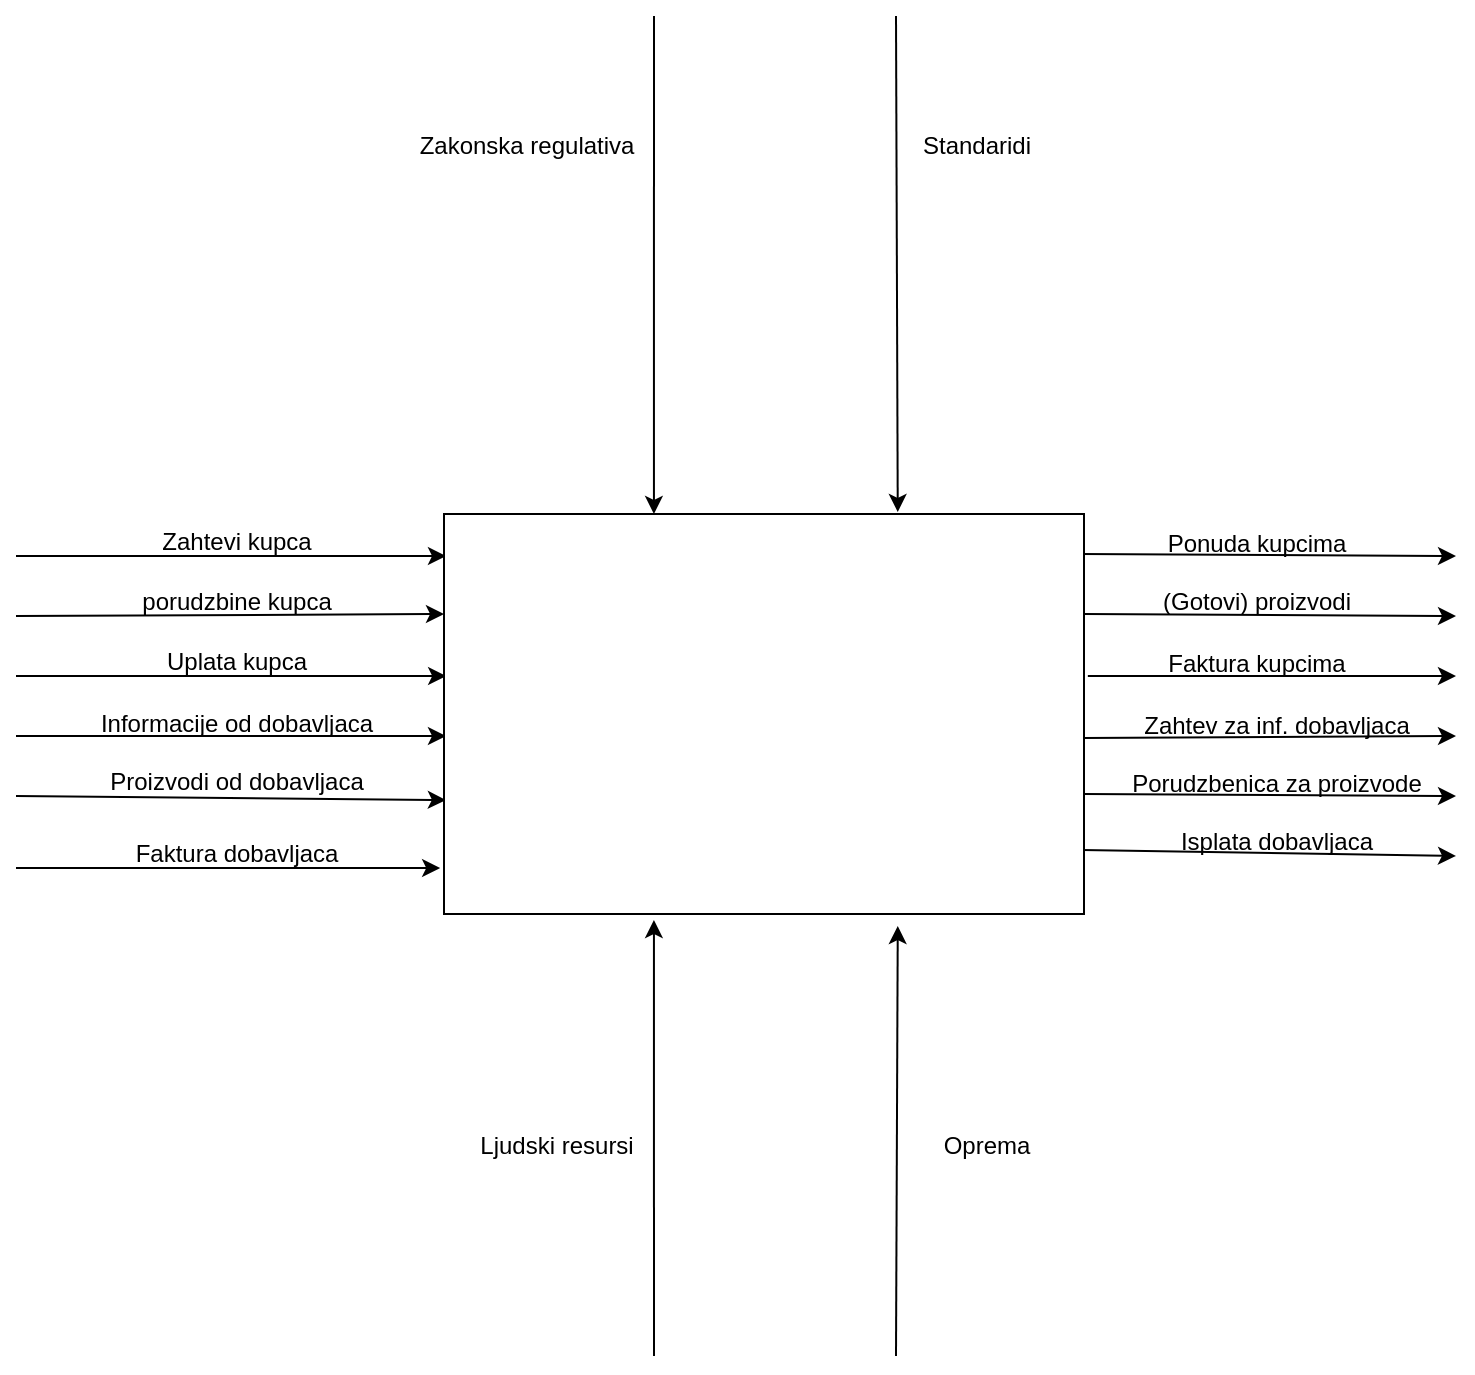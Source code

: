 <mxfile version="22.0.8" type="github">
  <diagram name="Page-1" id="hwB6YnVbJ-zOK6qWDkJ9">
    <mxGraphModel dx="1674" dy="806" grid="1" gridSize="10" guides="1" tooltips="1" connect="1" arrows="1" fold="1" page="1" pageScale="1" pageWidth="827" pageHeight="1169" math="0" shadow="0">
      <root>
        <mxCell id="0" />
        <mxCell id="1" parent="0" />
        <mxCell id="rE0NdEYfs67Jmnbw0Lsc-2" value="" style="endArrow=classic;html=1;rounded=0;entryX=0.328;entryY=0;entryDx=0;entryDy=0;entryPerimeter=0;" edge="1" parent="1" target="rE0NdEYfs67Jmnbw0Lsc-1">
          <mxGeometry width="50" height="50" relative="1" as="geometry">
            <mxPoint x="359" y="50" as="sourcePoint" />
            <mxPoint x="490" y="130" as="targetPoint" />
          </mxGeometry>
        </mxCell>
        <mxCell id="rE0NdEYfs67Jmnbw0Lsc-3" value="" style="endArrow=classic;html=1;rounded=0;entryX=0.709;entryY=-0.005;entryDx=0;entryDy=0;entryPerimeter=0;" edge="1" parent="1" target="rE0NdEYfs67Jmnbw0Lsc-1">
          <mxGeometry width="50" height="50" relative="1" as="geometry">
            <mxPoint x="480" y="50" as="sourcePoint" />
            <mxPoint x="440" y="390" as="targetPoint" />
          </mxGeometry>
        </mxCell>
        <mxCell id="rE0NdEYfs67Jmnbw0Lsc-4" value="Zakonska regulativa" style="text;html=1;align=center;verticalAlign=middle;resizable=0;points=[];autosize=1;strokeColor=none;fillColor=none;" vertex="1" parent="1">
          <mxGeometry x="230" y="100" width="130" height="30" as="geometry" />
        </mxCell>
        <mxCell id="rE0NdEYfs67Jmnbw0Lsc-5" value="Standaridi" style="text;html=1;align=center;verticalAlign=middle;resizable=0;points=[];autosize=1;strokeColor=none;fillColor=none;" vertex="1" parent="1">
          <mxGeometry x="480" y="100" width="80" height="30" as="geometry" />
        </mxCell>
        <mxCell id="rE0NdEYfs67Jmnbw0Lsc-6" value="" style="endArrow=classic;html=1;rounded=0;exitX=0.997;exitY=0.84;exitDx=0;exitDy=0;exitPerimeter=0;" edge="1" parent="1" source="rE0NdEYfs67Jmnbw0Lsc-1">
          <mxGeometry width="50" height="50" relative="1" as="geometry">
            <mxPoint x="580" y="470" as="sourcePoint" />
            <mxPoint x="760" y="470" as="targetPoint" />
          </mxGeometry>
        </mxCell>
        <mxCell id="rE0NdEYfs67Jmnbw0Lsc-7" value="" style="endArrow=classic;html=1;rounded=0;exitX=1;exitY=0.7;exitDx=0;exitDy=0;exitPerimeter=0;" edge="1" parent="1" source="rE0NdEYfs67Jmnbw0Lsc-1">
          <mxGeometry width="50" height="50" relative="1" as="geometry">
            <mxPoint x="580" y="440" as="sourcePoint" />
            <mxPoint x="760" y="440" as="targetPoint" />
          </mxGeometry>
        </mxCell>
        <mxCell id="rE0NdEYfs67Jmnbw0Lsc-8" value="" style="endArrow=classic;html=1;rounded=0;exitX=1;exitY=0.56;exitDx=0;exitDy=0;exitPerimeter=0;" edge="1" parent="1" source="rE0NdEYfs67Jmnbw0Lsc-1">
          <mxGeometry width="50" height="50" relative="1" as="geometry">
            <mxPoint x="390" y="440" as="sourcePoint" />
            <mxPoint x="760" y="410" as="targetPoint" />
          </mxGeometry>
        </mxCell>
        <mxCell id="rE0NdEYfs67Jmnbw0Lsc-9" value="" style="endArrow=classic;html=1;rounded=0;exitX=1.006;exitY=0.405;exitDx=0;exitDy=0;exitPerimeter=0;" edge="1" parent="1" source="rE0NdEYfs67Jmnbw0Lsc-1">
          <mxGeometry width="50" height="50" relative="1" as="geometry">
            <mxPoint x="390" y="440" as="sourcePoint" />
            <mxPoint x="760" y="380" as="targetPoint" />
          </mxGeometry>
        </mxCell>
        <mxCell id="rE0NdEYfs67Jmnbw0Lsc-10" value="" style="endArrow=classic;html=1;rounded=0;exitX=1;exitY=0.25;exitDx=0;exitDy=0;" edge="1" parent="1" source="rE0NdEYfs67Jmnbw0Lsc-1">
          <mxGeometry width="50" height="50" relative="1" as="geometry">
            <mxPoint x="390" y="440" as="sourcePoint" />
            <mxPoint x="760" y="350" as="targetPoint" />
          </mxGeometry>
        </mxCell>
        <mxCell id="rE0NdEYfs67Jmnbw0Lsc-11" value="" style="endArrow=classic;html=1;rounded=0;exitX=0.994;exitY=0.1;exitDx=0;exitDy=0;exitPerimeter=0;" edge="1" parent="1" source="rE0NdEYfs67Jmnbw0Lsc-1">
          <mxGeometry width="50" height="50" relative="1" as="geometry">
            <mxPoint x="580" y="320" as="sourcePoint" />
            <mxPoint x="760" y="320" as="targetPoint" />
          </mxGeometry>
        </mxCell>
        <mxCell id="rE0NdEYfs67Jmnbw0Lsc-12" value="Ponuda kupcima" style="text;html=1;align=center;verticalAlign=middle;resizable=0;points=[];autosize=1;strokeColor=none;fillColor=none;" vertex="1" parent="1">
          <mxGeometry x="605" y="299" width="110" height="30" as="geometry" />
        </mxCell>
        <mxCell id="rE0NdEYfs67Jmnbw0Lsc-14" value="(Gotovi) proizvodi" style="text;html=1;align=center;verticalAlign=middle;resizable=0;points=[];autosize=1;strokeColor=none;fillColor=none;" vertex="1" parent="1">
          <mxGeometry x="600" y="328" width="120" height="30" as="geometry" />
        </mxCell>
        <mxCell id="rE0NdEYfs67Jmnbw0Lsc-15" value="Faktura kupcima" style="text;html=1;align=center;verticalAlign=middle;resizable=0;points=[];autosize=1;strokeColor=none;fillColor=none;" vertex="1" parent="1">
          <mxGeometry x="605" y="359" width="110" height="30" as="geometry" />
        </mxCell>
        <mxCell id="rE0NdEYfs67Jmnbw0Lsc-16" value="Zahtev za inf. dobavljaca" style="text;html=1;align=center;verticalAlign=middle;resizable=0;points=[];autosize=1;strokeColor=none;fillColor=none;" vertex="1" parent="1">
          <mxGeometry x="590" y="390" width="160" height="30" as="geometry" />
        </mxCell>
        <mxCell id="rE0NdEYfs67Jmnbw0Lsc-17" value="Porudzbenica za proizvode" style="text;html=1;align=center;verticalAlign=middle;resizable=0;points=[];autosize=1;strokeColor=none;fillColor=none;" vertex="1" parent="1">
          <mxGeometry x="585" y="419" width="170" height="30" as="geometry" />
        </mxCell>
        <mxCell id="rE0NdEYfs67Jmnbw0Lsc-18" value="Isplata dobavljaca" style="text;html=1;align=center;verticalAlign=middle;resizable=0;points=[];autosize=1;strokeColor=none;fillColor=none;" vertex="1" parent="1">
          <mxGeometry x="610" y="448" width="120" height="30" as="geometry" />
        </mxCell>
        <mxCell id="rE0NdEYfs67Jmnbw0Lsc-21" value="" style="endArrow=classic;html=1;rounded=0;" edge="1" parent="1" source="rE0NdEYfs67Jmnbw0Lsc-1">
          <mxGeometry width="50" height="50" relative="1" as="geometry">
            <mxPoint x="390" y="440" as="sourcePoint" />
            <mxPoint x="440" y="390" as="targetPoint" />
          </mxGeometry>
        </mxCell>
        <mxCell id="rE0NdEYfs67Jmnbw0Lsc-22" value="" style="endArrow=classic;html=1;rounded=0;entryX=-0.019;entryY=0.735;entryDx=0;entryDy=0;entryPerimeter=0;" edge="1" parent="1">
          <mxGeometry width="50" height="50" relative="1" as="geometry">
            <mxPoint x="40" y="440" as="sourcePoint" />
            <mxPoint x="254.92" y="442" as="targetPoint" />
          </mxGeometry>
        </mxCell>
        <mxCell id="rE0NdEYfs67Jmnbw0Lsc-23" value="" style="endArrow=classic;html=1;rounded=0;" edge="1" parent="1">
          <mxGeometry width="50" height="50" relative="1" as="geometry">
            <mxPoint x="40" y="410" as="sourcePoint" />
            <mxPoint x="255" y="410" as="targetPoint" />
          </mxGeometry>
        </mxCell>
        <mxCell id="rE0NdEYfs67Jmnbw0Lsc-24" value="" style="endArrow=classic;html=1;rounded=0;entryX=-0.006;entryY=0.41;entryDx=0;entryDy=0;entryPerimeter=0;" edge="1" parent="1">
          <mxGeometry width="50" height="50" relative="1" as="geometry">
            <mxPoint x="40" y="380" as="sourcePoint" />
            <mxPoint x="255.08" y="380" as="targetPoint" />
          </mxGeometry>
        </mxCell>
        <mxCell id="rE0NdEYfs67Jmnbw0Lsc-25" value="" style="endArrow=classic;html=1;rounded=0;entryX=0;entryY=0.25;entryDx=0;entryDy=0;" edge="1" parent="1" target="rE0NdEYfs67Jmnbw0Lsc-1">
          <mxGeometry width="50" height="50" relative="1" as="geometry">
            <mxPoint x="40" y="350" as="sourcePoint" />
            <mxPoint x="440" y="390" as="targetPoint" />
          </mxGeometry>
        </mxCell>
        <mxCell id="rE0NdEYfs67Jmnbw0Lsc-26" value="" style="endArrow=classic;html=1;rounded=0;" edge="1" parent="1">
          <mxGeometry width="50" height="50" relative="1" as="geometry">
            <mxPoint x="40" y="320" as="sourcePoint" />
            <mxPoint x="255" y="320" as="targetPoint" />
          </mxGeometry>
        </mxCell>
        <mxCell id="rE0NdEYfs67Jmnbw0Lsc-27" value="" style="endArrow=classic;html=1;rounded=0;entryX=0.709;entryY=1.03;entryDx=0;entryDy=0;entryPerimeter=0;" edge="1" parent="1" target="rE0NdEYfs67Jmnbw0Lsc-1">
          <mxGeometry width="50" height="50" relative="1" as="geometry">
            <mxPoint x="480" y="720" as="sourcePoint" />
            <mxPoint x="440" y="390" as="targetPoint" />
          </mxGeometry>
        </mxCell>
        <mxCell id="rE0NdEYfs67Jmnbw0Lsc-28" value="" style="endArrow=classic;html=1;rounded=0;entryX=0.328;entryY=1.015;entryDx=0;entryDy=0;entryPerimeter=0;" edge="1" parent="1" target="rE0NdEYfs67Jmnbw0Lsc-1">
          <mxGeometry width="50" height="50" relative="1" as="geometry">
            <mxPoint x="359" y="720" as="sourcePoint" />
            <mxPoint x="440" y="390" as="targetPoint" />
          </mxGeometry>
        </mxCell>
        <mxCell id="rE0NdEYfs67Jmnbw0Lsc-29" value="" style="endArrow=classic;html=1;rounded=0;" edge="1" parent="1" target="rE0NdEYfs67Jmnbw0Lsc-1">
          <mxGeometry width="50" height="50" relative="1" as="geometry">
            <mxPoint x="390" y="440" as="sourcePoint" />
            <mxPoint x="440" y="390" as="targetPoint" />
          </mxGeometry>
        </mxCell>
        <mxCell id="rE0NdEYfs67Jmnbw0Lsc-1" value="" style="rounded=0;whiteSpace=wrap;html=1;" vertex="1" parent="1">
          <mxGeometry x="254" y="299" width="320" height="200" as="geometry" />
        </mxCell>
        <mxCell id="rE0NdEYfs67Jmnbw0Lsc-30" value="" style="endArrow=classic;html=1;rounded=0;entryX=-0.006;entryY=0.885;entryDx=0;entryDy=0;entryPerimeter=0;" edge="1" parent="1" target="rE0NdEYfs67Jmnbw0Lsc-1">
          <mxGeometry width="50" height="50" relative="1" as="geometry">
            <mxPoint x="40" y="476" as="sourcePoint" />
            <mxPoint x="440" y="390" as="targetPoint" />
          </mxGeometry>
        </mxCell>
        <mxCell id="rE0NdEYfs67Jmnbw0Lsc-31" value="Zahtevi kupca" style="text;html=1;align=center;verticalAlign=middle;resizable=0;points=[];autosize=1;strokeColor=none;fillColor=none;" vertex="1" parent="1">
          <mxGeometry x="100" y="298" width="100" height="30" as="geometry" />
        </mxCell>
        <mxCell id="rE0NdEYfs67Jmnbw0Lsc-32" value="porudzbine kupca" style="text;html=1;align=center;verticalAlign=middle;resizable=0;points=[];autosize=1;strokeColor=none;fillColor=none;" vertex="1" parent="1">
          <mxGeometry x="90" y="328" width="120" height="30" as="geometry" />
        </mxCell>
        <mxCell id="rE0NdEYfs67Jmnbw0Lsc-34" value="Uplata kupca" style="text;html=1;align=center;verticalAlign=middle;resizable=0;points=[];autosize=1;strokeColor=none;fillColor=none;" vertex="1" parent="1">
          <mxGeometry x="105" y="358" width="90" height="30" as="geometry" />
        </mxCell>
        <mxCell id="rE0NdEYfs67Jmnbw0Lsc-35" value="Informacije od dobavljaca" style="text;html=1;align=center;verticalAlign=middle;resizable=0;points=[];autosize=1;strokeColor=none;fillColor=none;" vertex="1" parent="1">
          <mxGeometry x="70" y="389" width="160" height="30" as="geometry" />
        </mxCell>
        <mxCell id="rE0NdEYfs67Jmnbw0Lsc-36" value="Proizvodi od dobavljaca" style="text;html=1;align=center;verticalAlign=middle;resizable=0;points=[];autosize=1;strokeColor=none;fillColor=none;" vertex="1" parent="1">
          <mxGeometry x="75" y="418" width="150" height="30" as="geometry" />
        </mxCell>
        <mxCell id="rE0NdEYfs67Jmnbw0Lsc-37" value="Faktura dobavljaca" style="text;html=1;align=center;verticalAlign=middle;resizable=0;points=[];autosize=1;strokeColor=none;fillColor=none;" vertex="1" parent="1">
          <mxGeometry x="90" y="454" width="120" height="30" as="geometry" />
        </mxCell>
        <mxCell id="rE0NdEYfs67Jmnbw0Lsc-38" value="Ljudski resursi" style="text;html=1;align=center;verticalAlign=middle;resizable=0;points=[];autosize=1;strokeColor=none;fillColor=none;" vertex="1" parent="1">
          <mxGeometry x="260" y="600" width="100" height="30" as="geometry" />
        </mxCell>
        <mxCell id="rE0NdEYfs67Jmnbw0Lsc-39" value="Oprema" style="text;html=1;align=center;verticalAlign=middle;resizable=0;points=[];autosize=1;strokeColor=none;fillColor=none;" vertex="1" parent="1">
          <mxGeometry x="490" y="600" width="70" height="30" as="geometry" />
        </mxCell>
      </root>
    </mxGraphModel>
  </diagram>
</mxfile>
